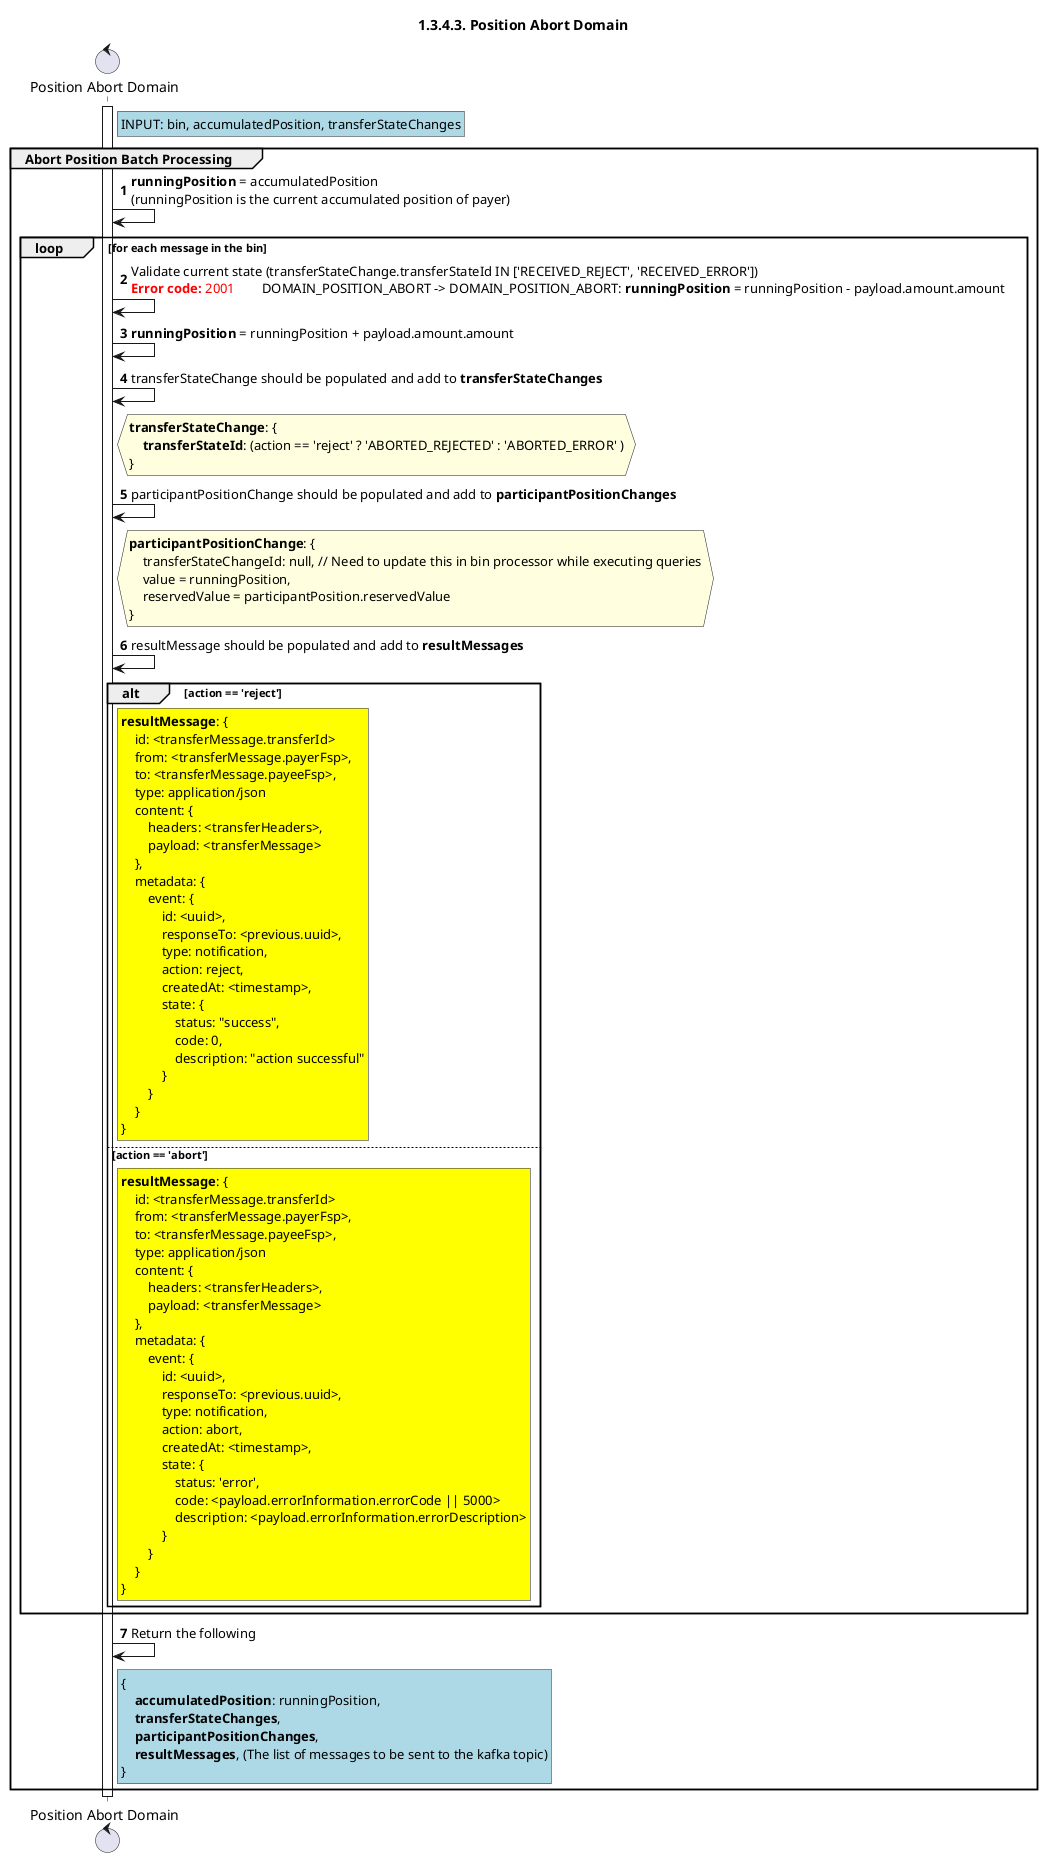 /'*****
 License
 --------------
 Copyright © 2017 Bill & Melinda Gates Foundation
 The Mojaloop files are made available by the Bill & Melinda Gates Foundation under the Apache License, Version 2.0 (the "License") and you may not use these files except in compliance with the License. You may obtain a copy of the License at
 http://www.apache.org/licenses/LICENSE-2.0
 Unless required by applicable law or agreed to in writing, the Mojaloop files are distributed on an "AS IS" BASIS, WITHOUT WARRANTIES OR CONDITIONS OF ANY KIND, either express or implied. See the License for the specific language governing permissions and limitations under the License.
 Contributors
 --------------
 This is the official list of the Mojaloop project contributors for this file.
 Names of the original copyright holders (individuals or organizations)
 should be listed with a '*' in the first column. People who have
 contributed from an organization can be listed under the organization
 that actually holds the copyright for their contributions (see the
 Gates Foundation organization for an example). Those individuals should have
 their names indented and be marked with a '-'. Email address can be added
 optionally within square brackets <email>.
 * Gates Foundation
 - Name Surname <name.surname@gatesfoundation.com>

 * Rajiv Mothilal <rajiv.mothilal@modusbox.com>
 * Georgi Georgiev <georgi.georgiev@modusbox.com>
 * Sam Kummary <sam@modusbox.com>
 * Vijay Kumar <vijaya.guthi@infitx.com>
 -------------
 ******'/

@startuml
' declate title
title 1.3.4.3. Position Abort Domain

autonumber

' Actor Keys:
'   boundary - APIs/Interfaces, etc
'   collections - Kafka Topics
'   control - Kafka Consumers
'   entity - Database Access Objects
'   database - Database Persistence Store

' declare actors
control "Position Abort Domain" as DOMAIN_POSITION_ABORT

' start flow
activate DOMAIN_POSITION_ABORT
rnote right of DOMAIN_POSITION_ABORT #lightblue
    INPUT: bin, accumulatedPosition, transferStateChanges
end note
group Abort Position Batch Processing
    DOMAIN_POSITION_ABORT -> DOMAIN_POSITION_ABORT: **runningPosition** = accumulatedPosition \n(runningPosition is the current accumulated position of payer)
    loop for each message in the bin
        DOMAIN_POSITION_ABORT -> DOMAIN_POSITION_ABORT: Validate current state (transferStateChange.transferStateId IN ['RECEIVED_REJECT', 'RECEIVED_ERROR'])\n<color #FF0000><b>Error code:</b> 2001</color>        DOMAIN_POSITION_ABORT -> DOMAIN_POSITION_ABORT: **runningPosition** = runningPosition - payload.amount.amount
        DOMAIN_POSITION_ABORT -> DOMAIN_POSITION_ABORT: **runningPosition** = runningPosition + payload.amount.amount
        DOMAIN_POSITION_ABORT -> DOMAIN_POSITION_ABORT: transferStateChange should be populated and add to **transferStateChanges**
        hnote right of DOMAIN_POSITION_ABORT #lightyellow
            **transferStateChange**: {
                **transferStateId**: (action == 'reject' ? 'ABORTED_REJECTED' : 'ABORTED_ERROR' )
            }
        end note
        DOMAIN_POSITION_ABORT -> DOMAIN_POSITION_ABORT: participantPositionChange should be populated and add to **participantPositionChanges**
        hnote right of DOMAIN_POSITION_ABORT #lightyellow
            **participantPositionChange**: {
                transferStateChangeId: null, // Need to update this in bin processor while executing queries
                value = runningPosition,
                reservedValue = participantPosition.reservedValue
            }
        end note
        DOMAIN_POSITION_ABORT -> DOMAIN_POSITION_ABORT: resultMessage should be populated and add to **resultMessages**
        alt action == 'reject'
            rnote right of DOMAIN_POSITION_ABORT #yellow
                **resultMessage**: {
                    id: <transferMessage.transferId>
                    from: <transferMessage.payerFsp>,
                    to: <transferMessage.payeeFsp>,
                    type: application/json
                    content: {
                        headers: <transferHeaders>,
                        payload: <transferMessage>
                    },
                    metadata: {
                        event: {
                            id: <uuid>,
                            responseTo: <previous.uuid>,
                            type: notification,
                            action: reject,
                            createdAt: <timestamp>,
                            state: {
                                status: "success",
                                code: 0,
                                description: "action successful"
                            }
                        }
                    }
                }
            end note
        else action == 'abort'
            rnote right of DOMAIN_POSITION_ABORT #yellow
                **resultMessage**: {
                    id: <transferMessage.transferId>
                    from: <transferMessage.payerFsp>,
                    to: <transferMessage.payeeFsp>,
                    type: application/json
                    content: {
                        headers: <transferHeaders>,
                        payload: <transferMessage>
                    },
                    metadata: {
                        event: {
                            id: <uuid>,
                            responseTo: <previous.uuid>,
                            type: notification,
                            action: abort,
                            createdAt: <timestamp>,
                            state: {
                                status: 'error',
                                code: <payload.errorInformation.errorCode || 5000>
                                description: <payload.errorInformation.errorDescription>
                            }
                        }
                    }
                }
            end note
        end
    end
   
    DOMAIN_POSITION_ABORT -> DOMAIN_POSITION_ABORT: Return the following
    rnote right of DOMAIN_POSITION_ABORT #lightblue
    {
        **accumulatedPosition**: runningPosition,
        **transferStateChanges**,
        **participantPositionChanges**,
        **resultMessages**, (The list of messages to be sent to the kafka topic)
    }
    end note
end
deactivate DOMAIN_POSITION_ABORT
@enduml
